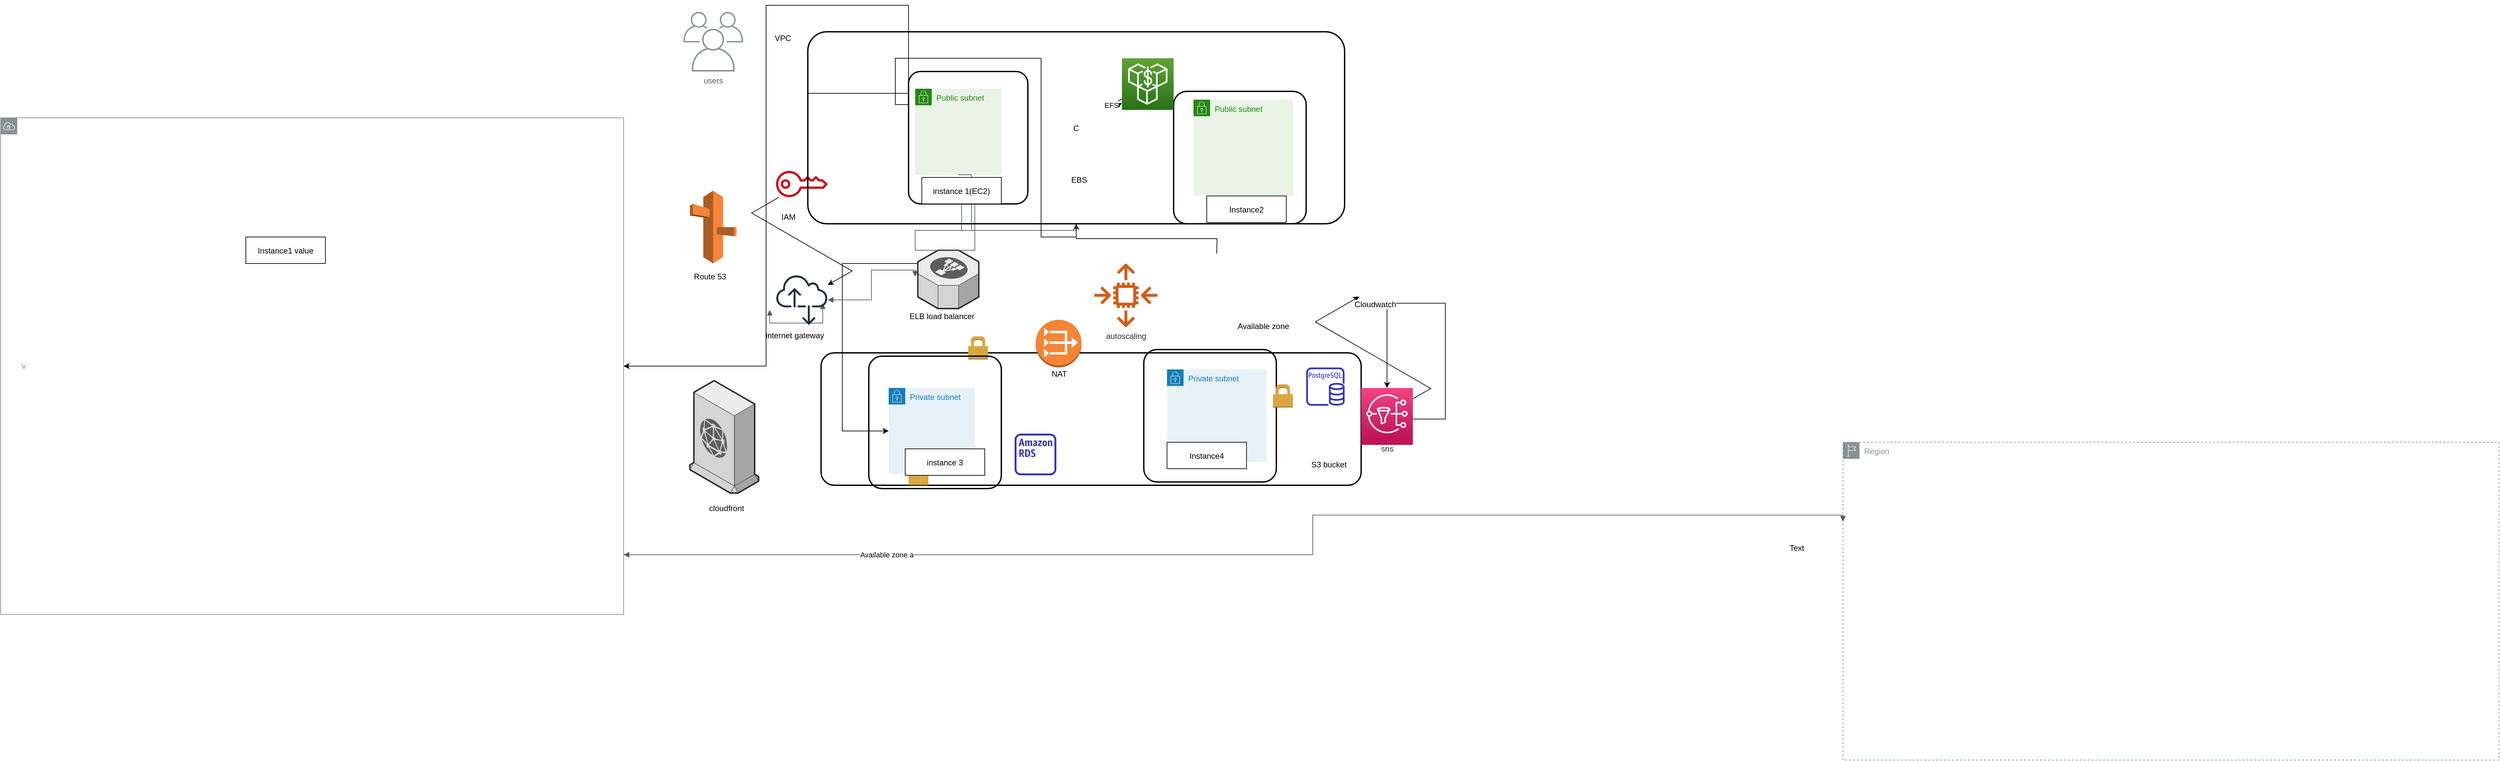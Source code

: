 <mxfile version="14.6.10" type="github" pages="2">
  <diagram id="2wl39LY-8DgjkPEdztHy" name="Page-1">
    <mxGraphModel dx="4628" dy="1651" grid="1" gridSize="10" guides="1" tooltips="1" connect="1" arrows="1" fold="1" page="1" pageScale="1" pageWidth="827" pageHeight="1169" math="0" shadow="0">
      <root>
        <mxCell id="0" />
        <mxCell id="1" parent="0" />
        <mxCell id="k7I3OqmfOxLlPGRo2wxs-1" value="Region" style="outlineConnect=0;gradientColor=none;html=1;whiteSpace=wrap;fontSize=12;fontStyle=0;shape=mxgraph.aws4.group;grIcon=mxgraph.aws4.group_region;strokeColor=#879196;fillColor=none;verticalAlign=top;align=left;spacingLeft=30;fontColor=#879196;dashed=1;" parent="1" vertex="1">
          <mxGeometry x="110" y="-50" width="990" height="480" as="geometry" />
        </mxCell>
        <mxCell id="k7I3OqmfOxLlPGRo2wxs-2" value="v" style="outlineConnect=0;gradientColor=none;html=1;whiteSpace=wrap;fontSize=12;fontStyle=0;shape=mxgraph.aws4.group;grIcon=mxgraph.aws4.group_vpc;strokeColor=#879196;fillColor=none;verticalAlign=middle;align=left;spacingLeft=30;fontColor=#879196;dashed=0;" parent="1" vertex="1">
          <mxGeometry x="-2670" y="-540" width="940" height="750" as="geometry" />
        </mxCell>
        <mxCell id="1z7TcN5bg0onfSpd-PEo-6" value="users" style="outlineConnect=0;gradientColor=none;fontColor=#545B64;strokeColor=none;fillColor=#879196;dashed=0;verticalLabelPosition=bottom;verticalAlign=top;align=center;html=1;fontSize=12;fontStyle=0;aspect=fixed;shape=mxgraph.aws4.illustration_users;pointerEvents=1" parent="1" vertex="1">
          <mxGeometry x="-1639.75" y="-700" width="90" height="90" as="geometry" />
        </mxCell>
        <mxCell id="1z7TcN5bg0onfSpd-PEo-7" value="Text" style="text;html=1;align=center;verticalAlign=middle;resizable=0;points=[];autosize=1;strokeColor=none;" parent="1" vertex="1">
          <mxGeometry x="20" y="100" width="40" height="20" as="geometry" />
        </mxCell>
        <mxCell id="1z7TcN5bg0onfSpd-PEo-9" value="" style="edgeStyle=orthogonalEdgeStyle;html=1;endArrow=block;elbow=vertical;startArrow=block;startFill=1;endFill=1;strokeColor=#545B64;rounded=0;" parent="1" source="k7I3OqmfOxLlPGRo2wxs-2" edge="1">
          <mxGeometry width="100" relative="1" as="geometry">
            <mxPoint x="10" y="70" as="sourcePoint" />
            <mxPoint x="110" y="70" as="targetPoint" />
            <Array as="points">
              <mxPoint x="-690" y="120" />
              <mxPoint x="-690" y="60" />
              <mxPoint x="110" y="60" />
            </Array>
          </mxGeometry>
        </mxCell>
        <mxCell id="haOv8oZGCNqtQwgmdrxF-1" value="Available zone a" style="edgeLabel;html=1;align=center;verticalAlign=middle;resizable=0;points=[];" vertex="1" connectable="0" parent="1z7TcN5bg0onfSpd-PEo-9">
          <mxGeometry x="-0.585" relative="1" as="geometry">
            <mxPoint as="offset" />
          </mxGeometry>
        </mxCell>
        <mxCell id="D5DJdg57mU4PpBL3PrVq-5" style="edgeStyle=orthogonalEdgeStyle;rounded=0;orthogonalLoop=1;jettySize=auto;html=1;exitX=0;exitY=0.25;exitDx=0;exitDy=0;startArrow=none;" parent="1" source="D5DJdg57mU4PpBL3PrVq-6" target="k7I3OqmfOxLlPGRo2wxs-2" edge="1">
          <mxGeometry relative="1" as="geometry">
            <Array as="points">
              <mxPoint x="-1300" y="-577" />
              <mxPoint x="-1300" y="-710" />
              <mxPoint x="-1515" y="-710" />
              <mxPoint x="-1515" y="-165" />
            </Array>
          </mxGeometry>
        </mxCell>
        <mxCell id="D5DJdg57mU4PpBL3PrVq-1" value="" style="rounded=1;arcSize=10;dashed=0;fillColor=none;gradientColor=none;strokeWidth=2;" parent="1" vertex="1">
          <mxGeometry x="-1300" y="-610" width="180" height="200" as="geometry" />
        </mxCell>
        <mxCell id="D5DJdg57mU4PpBL3PrVq-3" value="" style="rounded=1;arcSize=10;dashed=0;fillColor=none;gradientColor=none;strokeWidth=2;" parent="1" vertex="1">
          <mxGeometry x="-1432" y="-185" width="815" height="200" as="geometry" />
        </mxCell>
        <mxCell id="D5DJdg57mU4PpBL3PrVq-4" value="" style="dashed=0;html=1;shape=mxgraph.aws3.permissions;fillColor=#D9A741;gradientColor=none;dashed=0;" parent="1" vertex="1">
          <mxGeometry x="-1210" y="-210" width="30" height="35" as="geometry" />
        </mxCell>
        <mxCell id="D5DJdg57mU4PpBL3PrVq-7" value="" style="rounded=1;arcSize=10;dashed=0;fillColor=none;gradientColor=none;strokeWidth=2;" parent="1" vertex="1">
          <mxGeometry x="-900" y="-580" width="200" height="200" as="geometry" />
        </mxCell>
        <mxCell id="D5DJdg57mU4PpBL3PrVq-9" style="edgeStyle=orthogonalEdgeStyle;rounded=0;orthogonalLoop=1;jettySize=auto;html=1;exitX=0.5;exitY=1;exitDx=0;exitDy=0;exitPerimeter=0;" parent="1" target="D5DJdg57mU4PpBL3PrVq-6" edge="1">
          <mxGeometry relative="1" as="geometry">
            <mxPoint x="-835" y="-335" as="sourcePoint" />
          </mxGeometry>
        </mxCell>
        <mxCell id="D5DJdg57mU4PpBL3PrVq-10" value="" style="rounded=1;arcSize=10;dashed=0;fillColor=none;gradientColor=none;strokeWidth=2;" parent="1" vertex="1">
          <mxGeometry x="-1360" y="-180" width="200" height="200" as="geometry" />
        </mxCell>
        <mxCell id="D5DJdg57mU4PpBL3PrVq-11" value="" style="dashed=0;html=1;shape=mxgraph.aws3.permissions;fillColor=#D9A741;gradientColor=none;dashed=0;" parent="1" vertex="1">
          <mxGeometry x="-1300" y="-20" width="30" height="35" as="geometry" />
        </mxCell>
        <mxCell id="D5DJdg57mU4PpBL3PrVq-12" value="" style="rounded=1;arcSize=10;dashed=0;fillColor=none;gradientColor=none;strokeWidth=2;" parent="1" vertex="1">
          <mxGeometry x="-945" y="-190" width="200" height="200" as="geometry" />
        </mxCell>
        <mxCell id="D5DJdg57mU4PpBL3PrVq-13" value="" style="dashed=0;html=1;shape=mxgraph.aws3.permissions;fillColor=#D9A741;gradientColor=none;dashed=0;" parent="1" vertex="1">
          <mxGeometry x="-750" y="-137.5" width="30" height="35" as="geometry" />
        </mxCell>
        <mxCell id="D5DJdg57mU4PpBL3PrVq-14" value="" style="outlineConnect=0;dashed=0;verticalLabelPosition=bottom;verticalAlign=top;align=center;html=1;shape=mxgraph.aws3.route_53;fillColor=#F58536;gradientColor=none;" parent="1" vertex="1">
          <mxGeometry x="-1630" y="-430" width="70.5" height="110" as="geometry" />
        </mxCell>
        <mxCell id="D5DJdg57mU4PpBL3PrVq-15" value="Route 53" style="text;html=1;align=center;verticalAlign=middle;resizable=0;points=[];autosize=1;strokeColor=none;" parent="1" vertex="1">
          <mxGeometry x="-1630" y="-310" width="60" height="20" as="geometry" />
        </mxCell>
        <mxCell id="D5DJdg57mU4PpBL3PrVq-16" value="" style="verticalLabelPosition=bottom;html=1;verticalAlign=top;strokeWidth=1;align=center;outlineConnect=0;dashed=0;outlineConnect=0;shape=mxgraph.aws3d.cloudfront;fillColor=#ECECEC;strokeColor=#5E5E5E;aspect=fixed;" parent="1" vertex="1">
          <mxGeometry x="-1630" y="-143" width="103.8" height="169.8" as="geometry" />
        </mxCell>
        <mxCell id="D5DJdg57mU4PpBL3PrVq-17" value="cloudfront" style="text;html=1;align=center;verticalAlign=middle;resizable=0;points=[];autosize=1;strokeColor=none;" parent="1" vertex="1">
          <mxGeometry x="-1610" y="40" width="70" height="20" as="geometry" />
        </mxCell>
        <mxCell id="D5DJdg57mU4PpBL3PrVq-18" value="" style="edgeStyle=orthogonalEdgeStyle;html=1;endArrow=block;elbow=vertical;startArrow=block;startFill=1;endFill=1;strokeColor=#545B64;rounded=0;" parent="1" edge="1">
          <mxGeometry width="100" relative="1" as="geometry">
            <mxPoint x="-1509.5" y="-250" as="sourcePoint" />
            <mxPoint x="-1429.5" y="-260" as="targetPoint" />
            <Array as="points">
              <mxPoint x="-1509" y="-230" />
              <mxPoint x="-1429" y="-230" />
            </Array>
          </mxGeometry>
        </mxCell>
        <mxCell id="D5DJdg57mU4PpBL3PrVq-19" value="" style="outlineConnect=0;fontColor=#232F3E;gradientColor=none;fillColor=#232F3E;strokeColor=none;dashed=0;verticalLabelPosition=bottom;verticalAlign=top;align=center;html=1;fontSize=12;fontStyle=0;aspect=fixed;pointerEvents=1;shape=mxgraph.aws4.internet_alt2;" parent="1" vertex="1">
          <mxGeometry x="-1500" y="-303.99" width="78" height="78" as="geometry" />
        </mxCell>
        <mxCell id="D5DJdg57mU4PpBL3PrVq-20" value="Public subnet" style="points=[[0,0],[0.25,0],[0.5,0],[0.75,0],[1,0],[1,0.25],[1,0.5],[1,0.75],[1,1],[0.75,1],[0.5,1],[0.25,1],[0,1],[0,0.75],[0,0.5],[0,0.25]];outlineConnect=0;gradientColor=none;html=1;whiteSpace=wrap;fontSize=12;fontStyle=0;shape=mxgraph.aws4.group;grIcon=mxgraph.aws4.group_security_group;grStroke=0;strokeColor=#248814;fillColor=#E9F3E6;verticalAlign=top;align=left;spacingLeft=30;fontColor=#248814;dashed=0;" parent="1" vertex="1">
          <mxGeometry x="-1290" y="-584" width="130" height="130" as="geometry" />
        </mxCell>
        <mxCell id="D5DJdg57mU4PpBL3PrVq-22" value="Public subnet" style="points=[[0,0],[0.25,0],[0.5,0],[0.75,0],[1,0],[1,0.25],[1,0.5],[1,0.75],[1,1],[0.75,1],[0.5,1],[0.25,1],[0,1],[0,0.75],[0,0.5],[0,0.25]];outlineConnect=0;gradientColor=none;html=1;whiteSpace=wrap;fontSize=12;fontStyle=0;shape=mxgraph.aws4.group;grIcon=mxgraph.aws4.group_security_group;grStroke=0;strokeColor=#248814;fillColor=#E9F3E6;verticalAlign=top;align=left;spacingLeft=30;fontColor=#248814;dashed=0;" parent="1" vertex="1">
          <mxGeometry x="-870" y="-567.5" width="150" height="145" as="geometry" />
        </mxCell>
        <mxCell id="D5DJdg57mU4PpBL3PrVq-23" value="internet gateway" style="text;html=1;align=center;verticalAlign=middle;resizable=0;points=[];autosize=1;strokeColor=none;" parent="1" vertex="1">
          <mxGeometry x="-1522" y="-220.91" width="100" height="20" as="geometry" />
        </mxCell>
        <mxCell id="D5DJdg57mU4PpBL3PrVq-24" value="" style="outlineConnect=0;dashed=0;verticalLabelPosition=bottom;verticalAlign=top;align=center;html=1;shape=mxgraph.aws3.vpc_nat_gateway;fillColor=#F58536;gradientColor=none;" parent="1" vertex="1">
          <mxGeometry x="-1108" y="-235" width="69" height="72" as="geometry" />
        </mxCell>
        <mxCell id="D5DJdg57mU4PpBL3PrVq-25" value="NAT" style="text;html=1;align=center;verticalAlign=middle;resizable=0;points=[];autosize=1;strokeColor=none;" parent="1" vertex="1">
          <mxGeometry x="-1093.5" y="-163" width="40" height="20" as="geometry" />
        </mxCell>
        <mxCell id="D5DJdg57mU4PpBL3PrVq-26" value="Private subnet" style="points=[[0,0],[0.25,0],[0.5,0],[0.75,0],[1,0],[1,0.25],[1,0.5],[1,0.75],[1,1],[0.75,1],[0.5,1],[0.25,1],[0,1],[0,0.75],[0,0.5],[0,0.25]];outlineConnect=0;gradientColor=none;html=1;whiteSpace=wrap;fontSize=12;fontStyle=0;shape=mxgraph.aws4.group;grIcon=mxgraph.aws4.group_security_group;grStroke=0;strokeColor=#147EBA;fillColor=#E6F2F8;verticalAlign=top;align=left;spacingLeft=30;fontColor=#147EBA;dashed=0;" parent="1" vertex="1">
          <mxGeometry x="-1330" y="-132" width="130" height="130" as="geometry" />
        </mxCell>
        <mxCell id="D5DJdg57mU4PpBL3PrVq-27" value="Private subnet" style="points=[[0,0],[0.25,0],[0.5,0],[0.75,0],[1,0],[1,0.25],[1,0.5],[1,0.75],[1,1],[0.75,1],[0.5,1],[0.25,1],[0,1],[0,0.75],[0,0.5],[0,0.25]];outlineConnect=0;gradientColor=none;html=1;whiteSpace=wrap;fontSize=12;fontStyle=0;shape=mxgraph.aws4.group;grIcon=mxgraph.aws4.group_security_group;grStroke=0;strokeColor=#147EBA;fillColor=#E6F2F8;verticalAlign=top;align=left;spacingLeft=30;fontColor=#147EBA;dashed=0;" parent="1" vertex="1">
          <mxGeometry x="-910" y="-160" width="150" height="140" as="geometry" />
        </mxCell>
        <mxCell id="D5DJdg57mU4PpBL3PrVq-28" value="autoscaling" style="outlineConnect=0;fontColor=#232F3E;gradientColor=none;fillColor=#D05C17;strokeColor=none;dashed=0;verticalLabelPosition=bottom;verticalAlign=top;align=center;html=1;fontSize=12;fontStyle=0;aspect=fixed;pointerEvents=1;shape=mxgraph.aws4.auto_scaling2;" parent="1" vertex="1">
          <mxGeometry x="-1020" y="-320" width="96" height="96" as="geometry" />
        </mxCell>
        <mxCell id="D5DJdg57mU4PpBL3PrVq-29" value="S3 bucket" style="shape=image;html=1;verticalAlign=top;verticalLabelPosition=bottom;labelBackgroundColor=#ffffff;imageAspect=0;aspect=fixed;image=https://cdn2.iconfinder.com/data/icons/amazon-aws-stencils/100/Storage__Content_Delivery_Amazon_S3_Bucket_with_Objects-128.png" parent="1" vertex="1">
          <mxGeometry x="-700" y="-98" width="68" height="68" as="geometry" />
        </mxCell>
        <mxCell id="D5DJdg57mU4PpBL3PrVq-32" value="" style="edgeStyle=orthogonalEdgeStyle;rounded=0;orthogonalLoop=1;jettySize=auto;html=1;" parent="1" source="D5DJdg57mU4PpBL3PrVq-30" target="D5DJdg57mU4PpBL3PrVq-31" edge="1">
          <mxGeometry relative="1" as="geometry">
            <Array as="points">
              <mxPoint x="-490" y="-85" />
              <mxPoint x="-490" y="-260" />
              <mxPoint x="-578" y="-260" />
            </Array>
          </mxGeometry>
        </mxCell>
        <mxCell id="D5DJdg57mU4PpBL3PrVq-30" value="" style="points=[[0,0,0],[0.25,0,0],[0.5,0,0],[0.75,0,0],[1,0,0],[0,1,0],[0.25,1,0],[0.5,1,0],[0.75,1,0],[1,1,0],[0,0.25,0],[0,0.5,0],[0,0.75,0],[1,0.25,0],[1,0.5,0],[1,0.75,0]];outlineConnect=0;fontColor=#232F3E;gradientColor=#F34482;gradientDirection=north;fillColor=#BC1356;strokeColor=#ffffff;dashed=0;verticalLabelPosition=bottom;verticalAlign=top;align=center;html=1;fontSize=12;fontStyle=0;aspect=fixed;shape=mxgraph.aws4.resourceIcon;resIcon=mxgraph.aws4.sns;" parent="1" vertex="1">
          <mxGeometry x="-617" y="-124" width="78" height="78" as="geometry" />
        </mxCell>
        <mxCell id="haOv8oZGCNqtQwgmdrxF-7" style="edgeStyle=isometricEdgeStyle;rounded=0;orthogonalLoop=1;jettySize=auto;html=1;" edge="1" parent="1" source="D5DJdg57mU4PpBL3PrVq-31">
          <mxGeometry relative="1" as="geometry">
            <mxPoint x="-620" y="-270" as="targetPoint" />
          </mxGeometry>
        </mxCell>
        <mxCell id="D5DJdg57mU4PpBL3PrVq-31" value="sns" style="points=[[0,0,0],[0.25,0,0],[0.5,0,0],[0.75,0,0],[1,0,0],[0,1,0],[0.25,1,0],[0.5,1,0],[0.75,1,0],[1,1,0],[0,0.25,0],[0,0.5,0],[0,0.75,0],[1,0.25,0],[1,0.5,0],[1,0.75,0]];outlineConnect=0;fontColor=#232F3E;gradientColor=#F34482;gradientDirection=north;fillColor=#BC1356;strokeColor=#ffffff;dashed=0;verticalLabelPosition=bottom;verticalAlign=top;align=center;html=1;fontSize=12;fontStyle=0;aspect=fixed;shape=mxgraph.aws4.resourceIcon;resIcon=mxgraph.aws4.sns;" parent="1" vertex="1">
          <mxGeometry x="-617" y="-132" width="78" height="78" as="geometry" />
        </mxCell>
        <mxCell id="D5DJdg57mU4PpBL3PrVq-34" value="" style="edgeStyle=elbowEdgeStyle;rounded=0;orthogonalLoop=1;jettySize=auto;html=1;elbow=vertical;" parent="1" source="D5DJdg57mU4PpBL3PrVq-33" target="D5DJdg57mU4PpBL3PrVq-26" edge="1">
          <mxGeometry relative="1" as="geometry">
            <Array as="points">
              <mxPoint x="-1400" y="-320" />
              <mxPoint x="-1320" y="-320" />
            </Array>
          </mxGeometry>
        </mxCell>
        <mxCell id="D5DJdg57mU4PpBL3PrVq-33" value="" style="verticalLabelPosition=bottom;html=1;verticalAlign=top;strokeWidth=1;align=center;outlineConnect=0;dashed=0;outlineConnect=0;shape=mxgraph.aws3d.elasticLoadBalancing;fillColor=#ECECEC;strokeColor=#5E5E5E;aspect=fixed;" parent="1" vertex="1">
          <mxGeometry x="-1286" y="-340.0" width="92" height="88.17" as="geometry" />
        </mxCell>
        <mxCell id="D5DJdg57mU4PpBL3PrVq-35" value="ELB load balancer" style="text;html=1;align=center;verticalAlign=middle;resizable=0;points=[];autosize=1;strokeColor=none;" parent="1" vertex="1">
          <mxGeometry x="-1305" y="-250" width="110" height="20" as="geometry" />
        </mxCell>
        <mxCell id="D5DJdg57mU4PpBL3PrVq-36" value="" style="edgeStyle=orthogonalEdgeStyle;html=1;endArrow=block;elbow=vertical;startArrow=block;startFill=1;endFill=1;strokeColor=#545B64;rounded=0;" parent="1" source="D5DJdg57mU4PpBL3PrVq-19" edge="1">
          <mxGeometry width="100" relative="1" as="geometry">
            <mxPoint x="-1422" y="-264.99" as="sourcePoint" />
            <mxPoint x="-1290" y="-300" as="targetPoint" />
            <Array as="points">
              <mxPoint x="-1356" y="-265" />
              <mxPoint x="-1356" y="-310" />
              <mxPoint x="-1290" y="-310" />
            </Array>
          </mxGeometry>
        </mxCell>
        <mxCell id="D5DJdg57mU4PpBL3PrVq-37" value="" style="edgeStyle=orthogonalEdgeStyle;html=1;endArrow=none;elbow=vertical;startArrow=none;startFill=0;strokeColor=#545B64;rounded=0;entryX=0.5;entryY=1;entryDx=0;entryDy=0;" parent="1" source="D5DJdg57mU4PpBL3PrVq-42" target="D5DJdg57mU4PpBL3PrVq-20" edge="1">
          <mxGeometry width="100" relative="1" as="geometry">
            <mxPoint x="-1294" y="-370" as="sourcePoint" />
            <mxPoint x="-1194" y="-370" as="targetPoint" />
            <Array as="points">
              <mxPoint x="-1200" y="-340" />
              <mxPoint x="-1290" y="-340" />
              <mxPoint x="-1290" y="-370" />
              <mxPoint x="-1205" y="-370" />
            </Array>
          </mxGeometry>
        </mxCell>
        <mxCell id="D5DJdg57mU4PpBL3PrVq-39" value="Instance2" style="fontStyle=0;html=0;" parent="1" vertex="1">
          <mxGeometry x="-850" y="-422" width="120" height="40" as="geometry" />
        </mxCell>
        <mxCell id="D5DJdg57mU4PpBL3PrVq-40" value="Instance1 value" style="fontStyle=0;html=0;" parent="1" vertex="1">
          <mxGeometry x="-2300" y="-360" width="120" height="40" as="geometry" />
        </mxCell>
        <mxCell id="D5DJdg57mU4PpBL3PrVq-43" value="instance 3" style="fontStyle=0;html=0;" parent="1" vertex="1">
          <mxGeometry x="-1305" y="-40" width="120" height="40" as="geometry" />
        </mxCell>
        <mxCell id="D5DJdg57mU4PpBL3PrVq-44" value="Instance4" style="fontStyle=0;html=0;" parent="1" vertex="1">
          <mxGeometry x="-910" y="-50" width="120" height="40" as="geometry" />
        </mxCell>
        <mxCell id="D5DJdg57mU4PpBL3PrVq-45" value="EBS" style="shape=image;html=1;verticalAlign=top;verticalLabelPosition=bottom;labelBackgroundColor=#ffffff;imageAspect=0;aspect=fixed;image=https://cdn2.iconfinder.com/data/icons/amazon-aws-stencils/100/Storage__Content_Delivery_Amazon_EBS_Snapshot-128.png" parent="1" vertex="1">
          <mxGeometry x="-1108" y="-590" width="130" height="130" as="geometry" />
        </mxCell>
        <mxCell id="D5DJdg57mU4PpBL3PrVq-47" value="Cloudwatch" style="shape=image;html=1;verticalAlign=top;verticalLabelPosition=bottom;labelBackgroundColor=#ffffff;imageAspect=0;aspect=fixed;image=https://cdn2.iconfinder.com/data/icons/smart-watch-outline-filled-1/32/Smart_Watch__Cloud_Weather-128.png" parent="1" vertex="1">
          <mxGeometry x="-660" y="-400" width="128" height="128" as="geometry" />
        </mxCell>
        <mxCell id="D5DJdg57mU4PpBL3PrVq-48" value="" style="outlineConnect=0;fontColor=#232F3E;gradientColor=none;fillColor=#3334B9;strokeColor=none;dashed=0;verticalLabelPosition=bottom;verticalAlign=top;align=center;html=1;fontSize=12;fontStyle=0;aspect=fixed;pointerEvents=1;shape=mxgraph.aws4.rds_instance_alt;" parent="1" vertex="1">
          <mxGeometry x="-1140" y="-63" width="63" height="63" as="geometry" />
        </mxCell>
        <mxCell id="D5DJdg57mU4PpBL3PrVq-49" value="" style="outlineConnect=0;fontColor=#232F3E;gradientColor=none;fillColor=#3334B9;strokeColor=none;dashed=0;verticalLabelPosition=bottom;verticalAlign=top;align=center;html=1;fontSize=12;fontStyle=0;aspect=fixed;pointerEvents=1;shape=mxgraph.aws4.rds_postgresql_instance;" parent="1" vertex="1">
          <mxGeometry x="-700" y="-163" width="58" height="58" as="geometry" />
        </mxCell>
        <mxCell id="D5DJdg57mU4PpBL3PrVq-53" value="" style="edgeStyle=isometricEdgeStyle;rounded=0;orthogonalLoop=1;jettySize=auto;html=1;" parent="1" source="D5DJdg57mU4PpBL3PrVq-50" target="D5DJdg57mU4PpBL3PrVq-19" edge="1">
          <mxGeometry relative="1" as="geometry" />
        </mxCell>
        <mxCell id="D5DJdg57mU4PpBL3PrVq-50" value="" style="outlineConnect=0;fontColor=#232F3E;gradientColor=none;fillColor=#C7131F;strokeColor=none;dashed=0;verticalLabelPosition=bottom;verticalAlign=top;align=center;html=1;fontSize=12;fontStyle=0;aspect=fixed;pointerEvents=1;shape=mxgraph.aws4.addon;" parent="1" vertex="1">
          <mxGeometry x="-1500" y="-460" width="78" height="40" as="geometry" />
        </mxCell>
        <mxCell id="D5DJdg57mU4PpBL3PrVq-52" value="EFS" style="edgeStyle=isometricEdgeStyle;rounded=0;orthogonalLoop=1;jettySize=auto;html=1;" parent="1" source="D5DJdg57mU4PpBL3PrVq-51" target="D5DJdg57mU4PpBL3PrVq-45" edge="1">
          <mxGeometry relative="1" as="geometry" />
        </mxCell>
        <mxCell id="D5DJdg57mU4PpBL3PrVq-51" value="" style="points=[[0,0,0],[0.25,0,0],[0.5,0,0],[0.75,0,0],[1,0,0],[0,1,0],[0.25,1,0],[0.5,1,0],[0.75,1,0],[1,1,0],[0,0.25,0],[0,0.5,0],[0,0.75,0],[1,0.25,0],[1,0.5,0],[1,0.75,0]];outlineConnect=0;fontColor=#232F3E;gradientColor=#60A337;gradientDirection=north;fillColor=#277116;strokeColor=#ffffff;dashed=0;verticalLabelPosition=bottom;verticalAlign=top;align=center;html=1;fontSize=12;fontStyle=0;aspect=fixed;shape=mxgraph.aws4.resourceIcon;resIcon=mxgraph.aws4.efs_infrequentaccess;" parent="1" vertex="1">
          <mxGeometry x="-978" y="-630" width="78" height="78" as="geometry" />
        </mxCell>
        <mxCell id="D5DJdg57mU4PpBL3PrVq-54" value="IAM&amp;nbsp;" style="text;html=1;align=center;verticalAlign=middle;resizable=0;points=[];autosize=1;strokeColor=none;" parent="1" vertex="1">
          <mxGeometry x="-1500" y="-400" width="40" height="20" as="geometry" />
        </mxCell>
        <mxCell id="haOv8oZGCNqtQwgmdrxF-3" value="Available zone" style="text;html=1;align=center;verticalAlign=middle;resizable=0;points=[];autosize=1;strokeColor=none;" vertex="1" parent="1">
          <mxGeometry x="-810" y="-235" width="90" height="20" as="geometry" />
        </mxCell>
        <mxCell id="D5DJdg57mU4PpBL3PrVq-42" value="instance 1(EC2)" style="fontStyle=0;html=0;" parent="1" vertex="1">
          <mxGeometry x="-1280" y="-450" width="120" height="40" as="geometry" />
        </mxCell>
        <mxCell id="haOv8oZGCNqtQwgmdrxF-4" value="" style="edgeStyle=orthogonalEdgeStyle;html=1;endArrow=none;elbow=vertical;startArrow=openThin;startFill=0;strokeColor=#545B64;rounded=0;entryX=0.5;entryY=1;entryDx=0;entryDy=0;" edge="1" parent="1" source="D5DJdg57mU4PpBL3PrVq-6" target="D5DJdg57mU4PpBL3PrVq-42">
          <mxGeometry width="100" relative="1" as="geometry">
            <mxPoint x="-1200" y="-350" as="sourcePoint" />
            <mxPoint x="-1225" y="-454" as="targetPoint" />
            <Array as="points" />
          </mxGeometry>
        </mxCell>
        <mxCell id="haOv8oZGCNqtQwgmdrxF-5" value="VPC" style="text;html=1;align=center;verticalAlign=middle;resizable=0;points=[];autosize=1;strokeColor=none;" vertex="1" parent="1">
          <mxGeometry x="-1510" y="-670" width="40" height="20" as="geometry" />
        </mxCell>
        <mxCell id="D5DJdg57mU4PpBL3PrVq-6" value="C" style="rounded=1;arcSize=10;dashed=0;fillColor=none;gradientColor=none;strokeWidth=2;" parent="1" vertex="1">
          <mxGeometry x="-1452" y="-670" width="810" height="290" as="geometry" />
        </mxCell>
        <mxCell id="haOv8oZGCNqtQwgmdrxF-6" value="" style="edgeStyle=orthogonalEdgeStyle;rounded=0;orthogonalLoop=1;jettySize=auto;html=1;exitX=0;exitY=0.25;exitDx=0;exitDy=0;endArrow=none;" edge="1" parent="1" source="D5DJdg57mU4PpBL3PrVq-1" target="D5DJdg57mU4PpBL3PrVq-6">
          <mxGeometry relative="1" as="geometry">
            <mxPoint x="-1300" y="-560" as="sourcePoint" />
            <mxPoint x="-1730" y="-165" as="targetPoint" />
            <Array as="points" />
          </mxGeometry>
        </mxCell>
      </root>
    </mxGraphModel>
  </diagram>
  <diagram id="LNPu_5dd7cSWn2oLWFn8" name="Page-2">
    <mxGraphModel dx="1320" dy="516" grid="1" gridSize="10" guides="1" tooltips="1" connect="1" arrows="1" fold="1" page="1" pageScale="1" pageWidth="827" pageHeight="1169" math="0" shadow="0">
      <root>
        <mxCell id="L2LeDY4V5jgp04XvkIoK-0" />
        <mxCell id="L2LeDY4V5jgp04XvkIoK-1" parent="L2LeDY4V5jgp04XvkIoK-0" />
      </root>
    </mxGraphModel>
  </diagram>
</mxfile>

